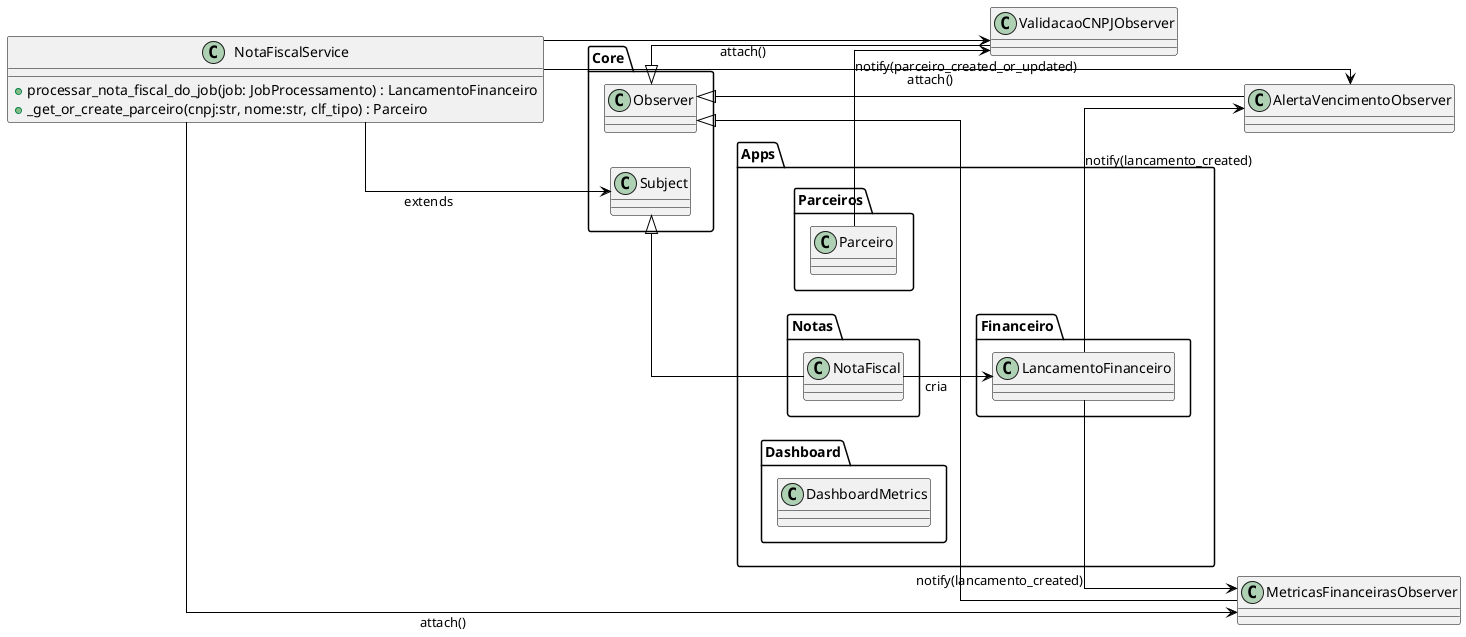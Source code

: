 @startuml observers_arch
skinparam linetype ortho
skinparam class {
  ArrowColor black
  BorderColor black
}

left to right direction

package "Core" {
  class Subject
  class Observer
}

class NotaFiscalService {
  +processar_nota_fiscal_do_job(job: JobProcessamento) : LancamentoFinanceiro
  +_get_or_create_parceiro(cnpj:str, nome:str, clf_tipo) : Parceiro
}

package "Apps" {
  package Notas {
    class NotaFiscal
  }
  package Parceiros {
    class Parceiro
  }
  package Financeiro {
    class LancamentoFinanceiro
  }
  package Dashboard {
    class DashboardMetrics
  }
}

Subject <|-- NotaFiscal
Observer <|-- AlertaVencimentoObserver
Observer <|-- MetricasFinanceirasObserver
Observer <|-- ValidacaoCNPJObserver

NotaFiscalService --> Subject : extends
NotaFiscalService --> AlertaVencimentoObserver : attach()
NotaFiscalService --> MetricasFinanceirasObserver : attach()
NotaFiscalService --> ValidacaoCNPJObserver : attach()

NotaFiscal --> LancamentoFinanceiro : cria
LancamentoFinanceiro --> AlertaVencimentoObserver : notify(lancamento_created)
LancamentoFinanceiro --> MetricasFinanceirasObserver : notify(lancamento_created)
Parceiro --> ValidacaoCNPJObserver : notify(parceiro_created_or_updated)

@enduml
